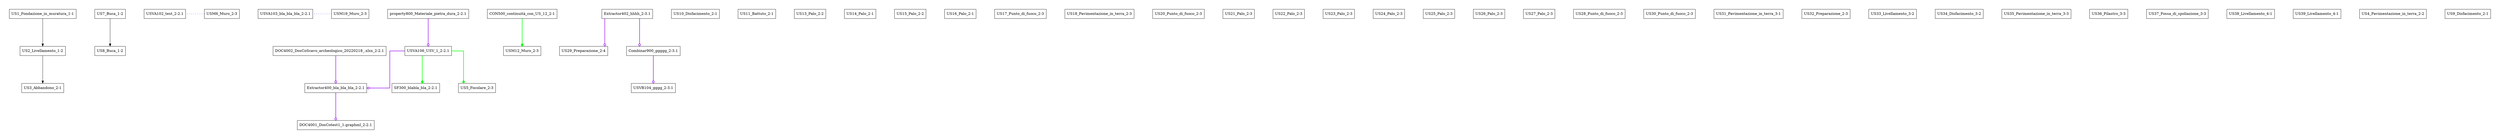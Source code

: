 digraph {
	graph [bb="0,0,8750.5,468",
		compound=true,
		dpi=150,
		nodesep=1,
		pad=0.5,
		rankdir=TB,
		ranksep=1.5,
		splines=ortho
	];
	node [label="\N"];
	subgraph main {
		edge [arrowhead=normal,
			color=black,
			style=solid
		];
		"US1_Fondazione_in_muratura_1-1"	[fillcolor=white,
			height=0.5,
			label="US1_Fondazione_in_muratura_1-1",
			pos="104,450",
			shape=box,
			style=filled,
			width=2.8889];
		"US2_Livellamento_1-2"	[fillcolor=white,
			height=0.5,
			label="US2_Livellamento_1-2",
			pos="104,306",
			shape=box,
			style=filled,
			width=2.0035];
		"US1_Fondazione_in_muratura_1-1" -> "US2_Livellamento_1-2"	[pos="e,104,324.09 104,431.76 104,431.76 104,335.6 104,335.6"];
		"US3_Abbandono_2-1"	[fillcolor=white,
			height=0.5,
			label="US3_Abbandono_2-1",
			pos="104,162",
			shape=box,
			style=filled,
			width=1.8681];
		"US2_Livellamento_1-2" -> "US3_Abbandono_2-1"	[pos="e,104,180.09 104,287.76 104,287.76 104,191.6 104,191.6"];
		"US7_Buca_1-2"	[fillcolor=white,
			height=0.5,
			label="US7_Buca_1-2",
			pos="8484,450",
			shape=box,
			style=filled,
			width=1.3785];
		"US8_Buca_1-2"	[fillcolor=white,
			height=0.5,
			label="US8_Buca_1-2",
			pos="8484,306",
			shape=box,
			style=filled,
			width=1.3785];
		"US7_Buca_1-2" -> "US8_Buca_1-2"	[pos="e,8484,324.09 8484,431.76 8484,431.76 8484,335.6 8484,335.6"];
	}
	subgraph main1 {
		edge [arrowhead=none,
			color=blue,
			constraint=False,
			style=dotted
		];
		"USVA102_test_2-2.1"	[fillcolor=white,
			height=0.5,
			label="USVA102_test_2-2.1",
			pos="570,450",
			shape=box,
			style=filled,
			width=1.8368];
		"USVA103_bla_bla_bla_2-2.1"	[fillcolor=white,
			height=0.5,
			label="USVA103_bla_bla_bla_2-2.1",
			pos="984,450",
			shape=box,
			style=filled,
			width=2.4514];
		"USM19_Muro_2-3"	[fillcolor=white,
			height=0.5,
			label="USM19_Muro_2-3",
			pos="1205,450",
			shape=box,
			style=filled,
			width=1.691];
		"USM19_Muro_2-3" -> "USVA103_bla_bla_bla_2-2.1"	[pos="1143.7,450 1121.8,450 1096.5,450 1072.7,450"];
		"USM6_Muro_2-3"	[fillcolor=white,
			height=0.5,
			label="USM6_Muro_2-3",
			pos="766,450",
			shape=box,
			style=filled,
			width=1.5972];
		"USM6_Muro_2-3" -> "USVA102_test_2-2.1"	[pos="708.25,450 685.67,450 659.63,450 636.29,450"];
	}
	subgraph main3 {
		edge [arrowhead=diamond,
			color=green,
			style=bold
		];
		"USVA106_USV_1_2-2.1"	[fillcolor=white,
			height=0.5,
			label="USVA106_USV_1_2-2.1",
			pos="2190,306",
			shape=box,
			style=filled,
			width=2.1389];
		"SF300_blabla_bla_2-2.1"	[fillcolor=white,
			height=0.5,
			label="SF300_blabla_bla_2-2.1",
			pos="2169,162",
			shape=box,
			style=filled,
			width=2.0764];
		"USVA106_USV_1_2-2.1" -> "SF300_blabla_bla_2-2.1"	[pos="e,2178.4,180.09 2178.4,287.76 2178.4,287.76 2178.4,193.14 2178.4,193.14"];
		"US5_Focolare_2-3"	[fillcolor=white,
			height=0.5,
			label="US5_Focolare_2-3",
			pos="2375,162",
			shape=box,
			style=filled,
			width=1.6493];
		"USVA106_USV_1_2-2.1" -> "US5_Focolare_2-3"	[pos="e,2315.2,162 2255.4,287.76 2255.4,249.01 2255.4,162 2255.4,162 2255.4,162 2302.1,162 2302.1,162"];
		"USM12_Muro_2-3"	[fillcolor=white,
			height=0.5,
			label="USM12_Muro_2-3",
			pos="2684,306",
			shape=box,
			style=filled,
			width=1.691];
		"CON500_continuità_con_US_12_2-1"	[fillcolor=white,
			height=0.5,
			label="CON500_continuità_con_US_12_2-1",
			pos="2684,450",
			shape=box,
			style=filled,
			width=3.066];
		"CON500_continuità_con_US_12_2-1" -> "USM12_Muro_2-3"	[pos="e,2684,324.09 2684,431.76 2684,431.76 2684,337.14 2684,337.14"];
	}
	subgraph main4 {
		edge [arrowhead=odiamond,
			color=purple,
			style=bold
		];
		"USVB104_gggg_2-3.1"	[fillcolor=white,
			height=0.5,
			label="USVB104_gggg_2-3.1",
			pos="1531,162",
			shape=box,
			style=filled,
			width=1.9618];
		"USVA106_USV_1_2-2.1";
		"Extractor400_bla_bla_bla_2-2.1"	[fillcolor=white,
			height=0.5,
			label="Extractor400_bla_bla_bla_2-2.1",
			pos="1885,162",
			shape=box,
			style=filled,
			width=2.6597];
		"USVA106_USV_1_2-2.1" -> "Extractor400_bla_bla_bla_2-2.1"	[pos="e,1981.2,162 2112.8,306 2094.9,306 2080.9,306 2080.9,306 2080.9,306 2080.9,162 2080.9,162 2080.9,162 1994.3,162 1994.3,162"];
		"US29_Preparazione_2-4"	[fillcolor=white,
			height=0.5,
			label="US29_Preparazione_2-4",
			pos="1301,306",
			shape=box,
			style=filled,
			width=2.066];
		"DOC4001_DosCo\test1_1.graphml_2-2.1"	[fillcolor=white,
			height=0.5,
			label="DOC4001_DosCo\test1_1.graphml_2-2.1",
			pos="1885,18",
			shape=box,
			style=filled,
			width=3.3264];
		"Extractor400_bla_bla_bla_2-2.1" -> "DOC4001_DosCo\test1_1.graphml_2-2.1"	[pos="e,1885,36.09 1885,143.76 1885,143.76 1885,49.142 1885,49.142"];
		"DOC4002_DosCo\Scavo_archeologico_20220218_.xlsx_2-2.1"	[fillcolor=white,
			height=0.5,
			label="DOC4002_DosCo\Scavo_archeologico_20220218_.xlsx_2-2.1",
			pos="1864,306",
			shape=box,
			style=filled,
			width=4.9201];
		"DOC4002_DosCo\Scavo_archeologico_20220218_.xlsx_2-2.1" -> "Extractor400_bla_bla_bla_2-2.1"	[pos="e,1885,180.09 1885,287.76 1885,287.76 1885,193.14 1885,193.14"];
		"Extractor402_hhhh_2-3.1"	[fillcolor=white,
			height=0.5,
			label="Extractor402_hhhh_2-3.1",
			pos="1416,450",
			shape=box,
			style=filled,
			width=2.1597];
		"Extractor402_hhhh_2-3.1" -> "US29_Preparazione_2-4"	[pos="e,1356.8,324.09 1356.8,431.76 1356.8,431.76 1356.8,337.14 1356.8,337.14"];
		"Combinar900_ggggg_2-3.1"	[fillcolor=white,
			height=0.5,
			label="Combinar900_ggggg_2-3.1",
			pos="1531,306",
			shape=box,
			style=filled,
			width=2.316];
		"Extractor402_hhhh_2-3.1" -> "Combinar900_ggggg_2-3.1"	[pos="e,1470.7,324.09 1470.7,431.76 1470.7,431.76 1470.7,337.14 1470.7,337.14"];
		"property800_Materiale_pietra_dura_2-2.1"	[fillcolor=white,
			height=0.5,
			label="property800_Materiale_pietra_dura_2-2.1",
			pos="2190,450",
			shape=box,
			style=filled,
			width=3.3993];
		"property800_Materiale_pietra_dura_2-2.1" -> "USVA106_USV_1_2-2.1"	[pos="e,2190,324.09 2190,431.76 2190,431.76 2190,337.14 2190,337.14"];
		"Combinar900_ggggg_2-3.1" -> "USVB104_gggg_2-3.1"	[pos="e,1531,180.09 1531,287.76 1531,287.76 1531,193.14 1531,193.14"];
	}
	"US10_Disfacimento_2-1"	[fillcolor=white,
		height=0.5,
		label="US10_Disfacimento_2-1",
		pos="356,450",
		shape=box,
		style=filled,
		width=2.1076];
	"US11_Battuto_2-1"	[fillcolor=white,
		height=0.5,
		label="US11_Battuto_2-1",
		pos="2443,450",
		shape=box,
		style=filled,
		width=1.6389];
	"US13_Palo_2-2"	[fillcolor=white,
		height=0.5,
		label="US13_Palo_2-2",
		pos="2918,450",
		shape=box,
		style=filled,
		width=1.4201];
	"US14_Palo_2-1"	[fillcolor=white,
		height=0.5,
		label="US14_Palo_2-1",
		pos="3092,450",
		shape=box,
		style=filled,
		width=1.4201];
	"US15_Palo_2-2"	[fillcolor=white,
		height=0.5,
		label="US15_Palo_2-2",
		pos="3266,450",
		shape=box,
		style=filled,
		width=1.4201];
	"US16_Palo_2-1"	[fillcolor=white,
		height=0.5,
		label="US16_Palo_2-1",
		pos="3440,450",
		shape=box,
		style=filled,
		width=1.4201];
	"US17_Punto_di_fuoco_2-3"	[fillcolor=white,
		height=0.5,
		label="US17_Punto_di_fuoco_2-3",
		pos="3645,450",
		shape=box,
		style=filled,
		width=2.2847];
	"US18_Pavimentazione_in_terra_2-3"	[fillcolor=white,
		height=0.5,
		label="US18_Pavimentazione_in_terra_2-3",
		pos="3906,450",
		shape=box,
		style=filled,
		width=2.9722];
	"US20_Punto_di_fuoco_2-3"	[fillcolor=white,
		height=0.5,
		label="US20_Punto_di_fuoco_2-3",
		pos="4167,450",
		shape=box,
		style=filled,
		width=2.2847];
	"US21_Palo_2-3"	[fillcolor=white,
		height=0.5,
		label="US21_Palo_2-3",
		pos="4372,450",
		shape=box,
		style=filled,
		width=1.4201];
	"US22_Palo_2-3"	[fillcolor=white,
		height=0.5,
		label="US22_Palo_2-3",
		pos="4546,450",
		shape=box,
		style=filled,
		width=1.4201];
	"US23_Palo_2-3"	[fillcolor=white,
		height=0.5,
		label="US23_Palo_2-3",
		pos="4720,450",
		shape=box,
		style=filled,
		width=1.4201];
	"US24_Palo_2-3"	[fillcolor=white,
		height=0.5,
		label="US24_Palo_2-3",
		pos="4894,450",
		shape=box,
		style=filled,
		width=1.4201];
	"US25_Palo_2-3"	[fillcolor=white,
		height=0.5,
		label="US25_Palo_2-3",
		pos="5068,450",
		shape=box,
		style=filled,
		width=1.4201];
	"US26_Palo_2-3"	[fillcolor=white,
		height=0.5,
		label="US26_Palo_2-3",
		pos="5242,450",
		shape=box,
		style=filled,
		width=1.4201];
	"US27_Palo_2-3"	[fillcolor=white,
		height=0.5,
		label="US27_Palo_2-3",
		pos="5416,450",
		shape=box,
		style=filled,
		width=1.4201];
	"US28_Punto_di_fuoco_2-3"	[fillcolor=white,
		height=0.5,
		label="US28_Punto_di_fuoco_2-3",
		pos="5621,450",
		shape=box,
		style=filled,
		width=2.2847];
	"US30_Punto_di_fuoco_2-3"	[fillcolor=white,
		height=0.5,
		label="US30_Punto_di_fuoco_2-3",
		pos="5858,450",
		shape=box,
		style=filled,
		width=2.2847];
	"US31_Pavimentazione_in_terra_3-1"	[fillcolor=white,
		height=0.5,
		label="US31_Pavimentazione_in_terra_3-1",
		pos="6119,450",
		shape=box,
		style=filled,
		width=2.9722];
	"US32_Preparazione_2-3"	[fillcolor=white,
		height=0.5,
		label="US32_Preparazione_2-3",
		pos="6372,450",
		shape=box,
		style=filled,
		width=2.066];
	"US33_Livellamento_3-2"	[fillcolor=white,
		height=0.5,
		label="US33_Livellamento_3-2",
		pos="6594,450",
		shape=box,
		style=filled,
		width=2.0972];
	"US34_Disfacimento_3-2"	[fillcolor=white,
		height=0.5,
		label="US34_Disfacimento_3-2",
		pos="6817,450",
		shape=box,
		style=filled,
		width=2.1076];
	"US35_Pavimentazione_in_terra_3-3"	[fillcolor=white,
		height=0.5,
		label="US35_Pavimentazione_in_terra_3-3",
		pos="7072,450",
		shape=box,
		style=filled,
		width=2.9722];
	"US36_Pilastro_3-3"	[fillcolor=white,
		height=0.5,
		label="US36_Pilastro_3-3",
		pos="7311,450",
		shape=box,
		style=filled,
		width=1.6597];
	"US37_Fossa_di_spoliazione_3-3"	[fillcolor=white,
		height=0.5,
		label="US37_Fossa_di_spoliazione_3-3",
		pos="7540,450",
		shape=box,
		style=filled,
		width=2.7014];
	"US38_Livellamento_4-1"	[fillcolor=white,
		height=0.5,
		label="US38_Livellamento_4-1",
		pos="7785,450",
		shape=box,
		style=filled,
		width=2.0972];
	"US39_Livellamento_4-1"	[fillcolor=white,
		height=0.5,
		label="US39_Livellamento_4-1",
		pos="8008,450",
		shape=box,
		style=filled,
		width=2.0972];
	"US4_Pavimentazione_in_terra_2-2"	[fillcolor=white,
		height=0.5,
		label="US4_Pavimentazione_in_terra_2-2",
		pos="8259,450",
		shape=box,
		style=filled,
		width=2.8785];
	"US9_Disfacimento_2-1"	[fillcolor=white,
		height=0.5,
		label="US9_Disfacimento_2-1",
		pos="8678,450",
		shape=box,
		style=filled,
		width=2.0139];
}
